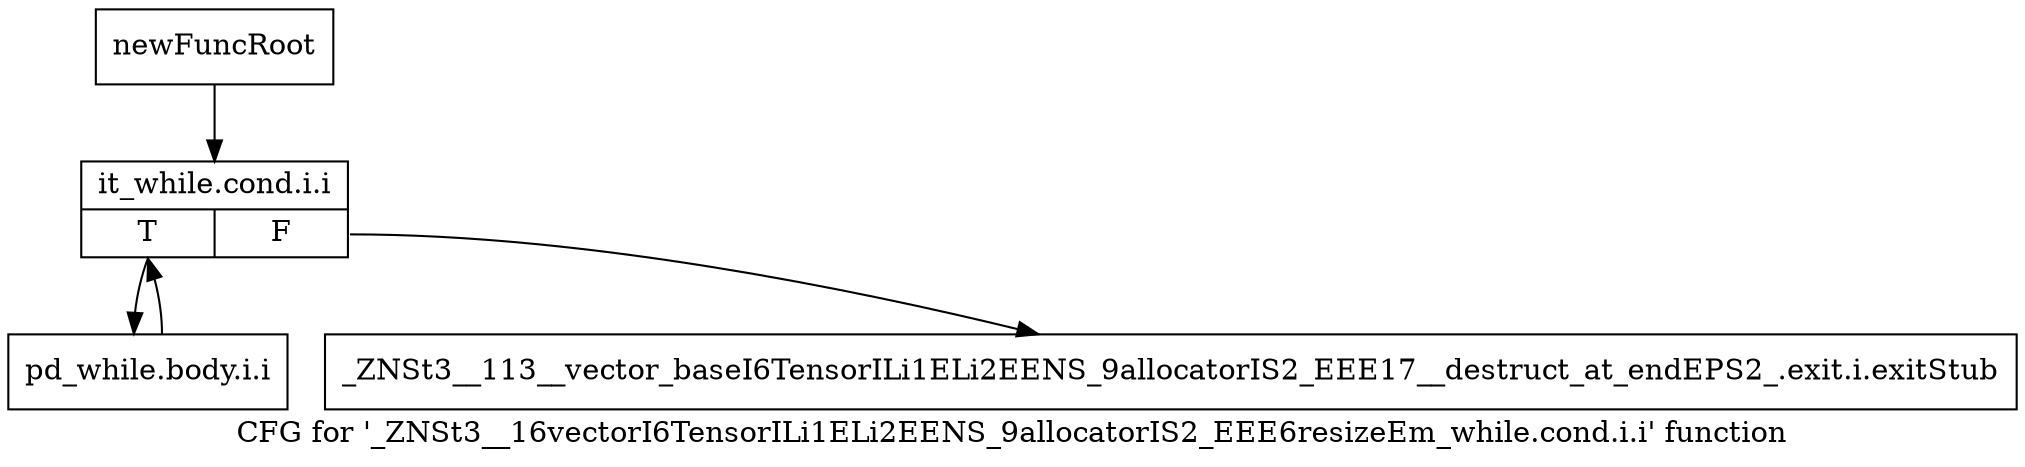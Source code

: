 digraph "CFG for '_ZNSt3__16vectorI6TensorILi1ELi2EENS_9allocatorIS2_EEE6resizeEm_while.cond.i.i' function" {
	label="CFG for '_ZNSt3__16vectorI6TensorILi1ELi2EENS_9allocatorIS2_EEE6resizeEm_while.cond.i.i' function";

	Node0x9998f90 [shape=record,label="{newFuncRoot}"];
	Node0x9998f90 -> Node0x9999030;
	Node0x9998fe0 [shape=record,label="{_ZNSt3__113__vector_baseI6TensorILi1ELi2EENS_9allocatorIS2_EEE17__destruct_at_endEPS2_.exit.i.exitStub}"];
	Node0x9999030 [shape=record,label="{it_while.cond.i.i|{<s0>T|<s1>F}}"];
	Node0x9999030:s0 -> Node0x9999080;
	Node0x9999030:s1 -> Node0x9998fe0;
	Node0x9999080 [shape=record,label="{pd_while.body.i.i}"];
	Node0x9999080 -> Node0x9999030;
}
